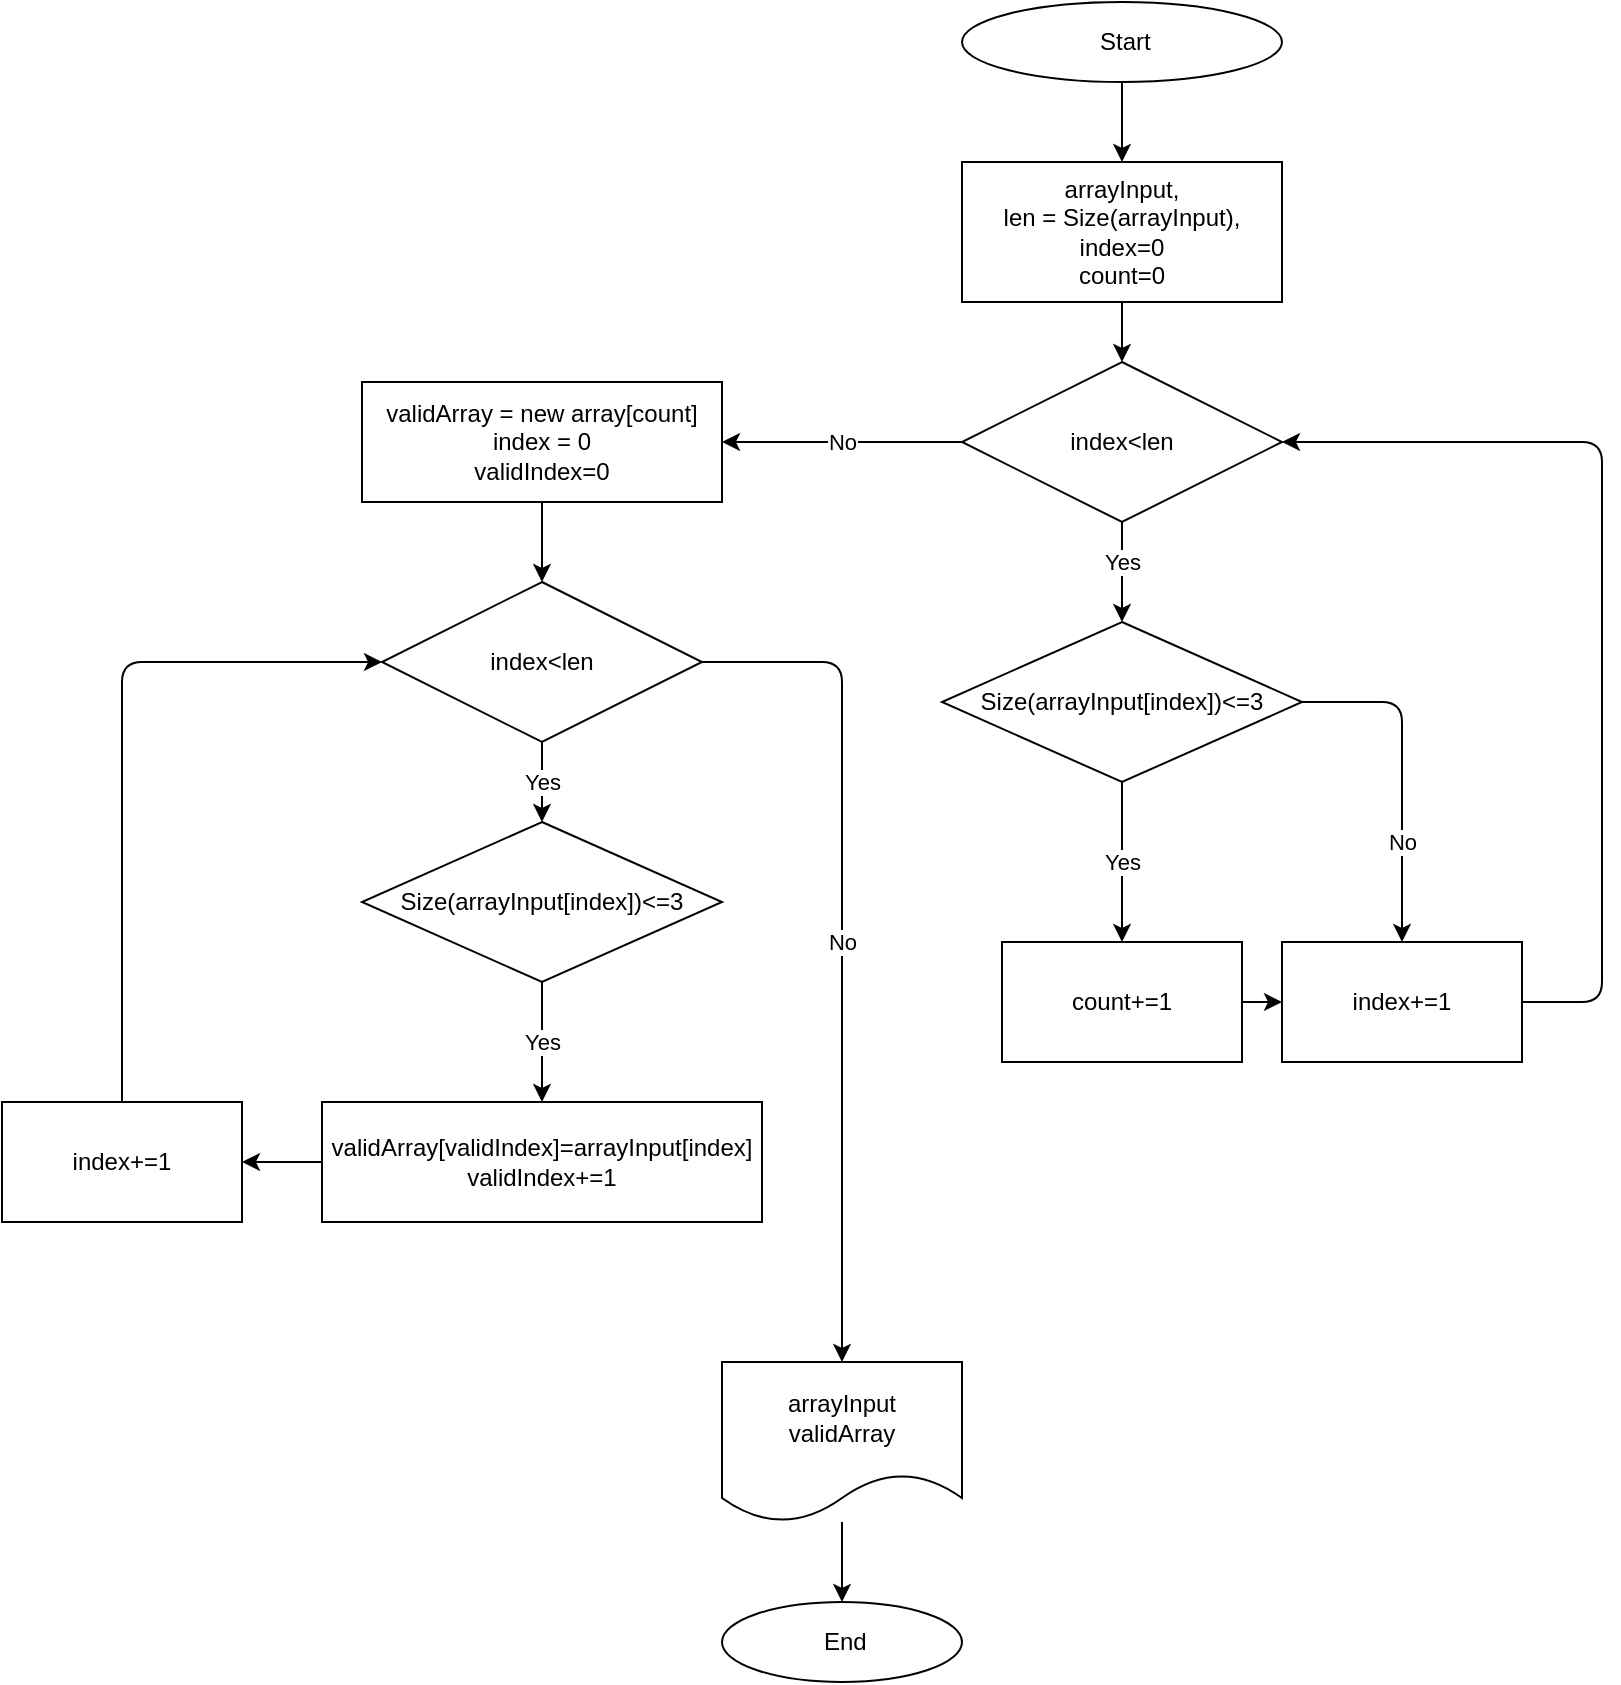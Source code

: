 <mxfile>
    <diagram id="sbnpSNfobUyQmx8_nfR6" name="Page-1">
        <mxGraphModel dx="3117" dy="1789" grid="1" gridSize="10" guides="1" tooltips="1" connect="1" arrows="1" fold="1" page="1" pageScale="1" pageWidth="827" pageHeight="1169" math="0" shadow="0">
            <root>
                <mxCell id="0"/>
                <mxCell id="1" parent="0"/>
                <mxCell id="3" style="edgeStyle=none;html=1;" edge="1" parent="1" source="2" target="4">
                    <mxGeometry relative="1" as="geometry">
                        <mxPoint x="570" y="150" as="targetPoint"/>
                    </mxGeometry>
                </mxCell>
                <mxCell id="2" value="&amp;nbsp;Start" style="ellipse;whiteSpace=wrap;html=1;" vertex="1" parent="1">
                    <mxGeometry x="490" y="70" width="160" height="40" as="geometry"/>
                </mxCell>
                <mxCell id="5" style="edgeStyle=none;html=1;" edge="1" parent="1" source="4" target="6">
                    <mxGeometry relative="1" as="geometry">
                        <mxPoint x="570" y="250" as="targetPoint"/>
                    </mxGeometry>
                </mxCell>
                <mxCell id="4" value="arrayInput,&lt;br&gt;len = Size(arrayInput),&lt;br&gt;index=0&lt;br&gt;count=0&lt;br&gt;" style="rounded=0;whiteSpace=wrap;html=1;" vertex="1" parent="1">
                    <mxGeometry x="490" y="150" width="160" height="70" as="geometry"/>
                </mxCell>
                <mxCell id="8" value="" style="edgeStyle=none;html=1;" edge="1" parent="1" source="6" target="9">
                    <mxGeometry relative="1" as="geometry">
                        <mxPoint x="570" y="370" as="targetPoint"/>
                    </mxGeometry>
                </mxCell>
                <mxCell id="58" value="Yes" style="edgeLabel;html=1;align=center;verticalAlign=middle;resizable=0;points=[];" vertex="1" connectable="0" parent="8">
                    <mxGeometry x="0.4" y="1" relative="1" as="geometry">
                        <mxPoint x="-1" y="-15" as="offset"/>
                    </mxGeometry>
                </mxCell>
                <mxCell id="50" value="No" style="edgeStyle=none;html=1;entryX=1;entryY=0.5;entryDx=0;entryDy=0;" edge="1" parent="1" source="6" target="54">
                    <mxGeometry relative="1" as="geometry">
                        <mxPoint x="430" y="290" as="targetPoint"/>
                    </mxGeometry>
                </mxCell>
                <mxCell id="6" value="index&amp;lt;len" style="rhombus;whiteSpace=wrap;html=1;" vertex="1" parent="1">
                    <mxGeometry x="490" y="250" width="160" height="80" as="geometry"/>
                </mxCell>
                <mxCell id="11" value="Yes" style="edgeStyle=none;html=1;" edge="1" parent="1" source="9" target="10">
                    <mxGeometry relative="1" as="geometry"/>
                </mxCell>
                <mxCell id="16" value="No" style="edgeStyle=none;html=1;entryX=0.5;entryY=0;entryDx=0;entryDy=0;exitX=1;exitY=0.5;exitDx=0;exitDy=0;" edge="1" parent="1" source="9" target="13">
                    <mxGeometry x="0.412" relative="1" as="geometry">
                        <mxPoint x="830" y="440" as="targetPoint"/>
                        <Array as="points">
                            <mxPoint x="710" y="420"/>
                        </Array>
                        <mxPoint as="offset"/>
                    </mxGeometry>
                </mxCell>
                <mxCell id="9" value="Size(arrayInput[index])&amp;lt;=3" style="rhombus;whiteSpace=wrap;html=1;" vertex="1" parent="1">
                    <mxGeometry x="480" y="380" width="180" height="80" as="geometry"/>
                </mxCell>
                <mxCell id="14" value="" style="edgeStyle=none;html=1;" edge="1" parent="1" source="10" target="13">
                    <mxGeometry relative="1" as="geometry"/>
                </mxCell>
                <mxCell id="10" value="count+=1" style="whiteSpace=wrap;html=1;" vertex="1" parent="1">
                    <mxGeometry x="510" y="540" width="120" height="60" as="geometry"/>
                </mxCell>
                <mxCell id="18" value="" style="edgeStyle=none;html=1;entryX=1;entryY=0.5;entryDx=0;entryDy=0;exitX=1;exitY=0.5;exitDx=0;exitDy=0;" edge="1" parent="1" source="13" target="6">
                    <mxGeometry relative="1" as="geometry">
                        <mxPoint x="950" y="500" as="targetPoint"/>
                        <Array as="points">
                            <mxPoint x="810" y="570"/>
                            <mxPoint x="810" y="290"/>
                        </Array>
                    </mxGeometry>
                </mxCell>
                <mxCell id="13" value="index+=1" style="whiteSpace=wrap;html=1;" vertex="1" parent="1">
                    <mxGeometry x="650" y="540" width="120" height="60" as="geometry"/>
                </mxCell>
                <mxCell id="21" value="&amp;nbsp;End" style="ellipse;whiteSpace=wrap;html=1;" vertex="1" parent="1">
                    <mxGeometry x="370" y="870" width="120" height="40" as="geometry"/>
                </mxCell>
                <mxCell id="59" style="edgeStyle=none;html=1;exitX=0.5;exitY=1;exitDx=0;exitDy=0;entryX=0.5;entryY=0;entryDx=0;entryDy=0;" edge="1" parent="1" source="54" target="56">
                    <mxGeometry relative="1" as="geometry"/>
                </mxCell>
                <mxCell id="54" value="validArray = new array[count]&lt;br&gt;index = 0&lt;br&gt;validIndex=0" style="rounded=0;whiteSpace=wrap;html=1;" vertex="1" parent="1">
                    <mxGeometry x="190" y="260" width="180" height="60" as="geometry"/>
                </mxCell>
                <mxCell id="55" value="Yes" style="edgeStyle=none;html=1;" edge="1" source="56" target="57" parent="1">
                    <mxGeometry relative="1" as="geometry">
                        <mxPoint x="280" y="480" as="targetPoint"/>
                    </mxGeometry>
                </mxCell>
                <mxCell id="65" value="No" style="edgeStyle=none;html=1;exitX=1;exitY=0.5;exitDx=0;exitDy=0;entryX=0.5;entryY=0;entryDx=0;entryDy=0;" edge="1" parent="1" source="56" target="66">
                    <mxGeometry relative="1" as="geometry">
                        <mxPoint x="430" y="801" as="targetPoint"/>
                        <Array as="points">
                            <mxPoint x="430" y="400"/>
                        </Array>
                    </mxGeometry>
                </mxCell>
                <mxCell id="56" value="index&amp;lt;len" style="rhombus;whiteSpace=wrap;html=1;" vertex="1" parent="1">
                    <mxGeometry x="200" y="360" width="160" height="80" as="geometry"/>
                </mxCell>
                <mxCell id="61" value="Yes" style="edgeStyle=none;html=1;" edge="1" parent="1" source="57" target="60">
                    <mxGeometry relative="1" as="geometry"/>
                </mxCell>
                <mxCell id="57" value="Size(arrayInput[index])&amp;lt;=3" style="rhombus;whiteSpace=wrap;html=1;" vertex="1" parent="1">
                    <mxGeometry x="190" y="480" width="180" height="80" as="geometry"/>
                </mxCell>
                <mxCell id="63" value="" style="edgeStyle=none;html=1;" edge="1" parent="1" source="60" target="62">
                    <mxGeometry relative="1" as="geometry"/>
                </mxCell>
                <mxCell id="60" value="validArray[validIndex]=arrayInput[index]&lt;br&gt;validIndex+=1" style="whiteSpace=wrap;html=1;" vertex="1" parent="1">
                    <mxGeometry x="170" y="620" width="220" height="60" as="geometry"/>
                </mxCell>
                <mxCell id="64" style="edgeStyle=none;html=1;exitX=0.5;exitY=0;exitDx=0;exitDy=0;entryX=0;entryY=0.5;entryDx=0;entryDy=0;" edge="1" parent="1" source="62" target="56">
                    <mxGeometry relative="1" as="geometry">
                        <Array as="points">
                            <mxPoint x="70" y="400"/>
                        </Array>
                    </mxGeometry>
                </mxCell>
                <mxCell id="62" value="index+=1" style="whiteSpace=wrap;html=1;" vertex="1" parent="1">
                    <mxGeometry x="10" y="620" width="120" height="60" as="geometry"/>
                </mxCell>
                <mxCell id="67" value="" style="edgeStyle=none;html=1;" edge="1" parent="1" source="66" target="21">
                    <mxGeometry relative="1" as="geometry"/>
                </mxCell>
                <mxCell id="66" value="arrayInput&lt;br&gt;validArray" style="shape=document;whiteSpace=wrap;html=1;boundedLbl=1;" vertex="1" parent="1">
                    <mxGeometry x="370" y="750" width="120" height="80" as="geometry"/>
                </mxCell>
            </root>
        </mxGraphModel>
    </diagram>
</mxfile>